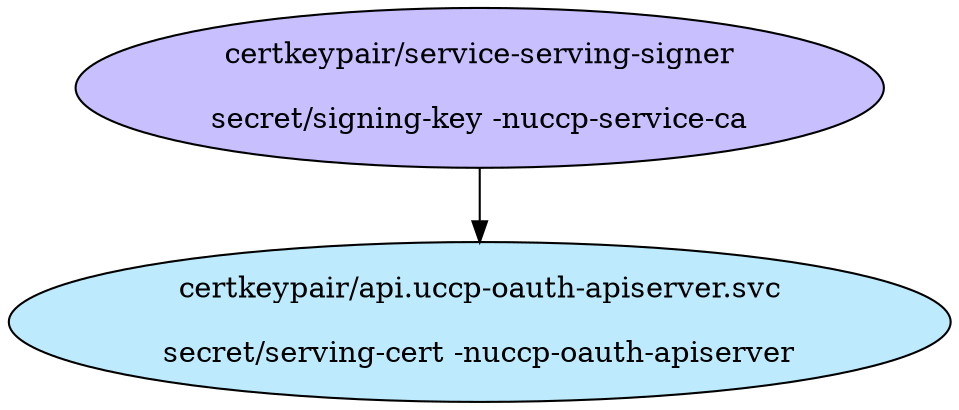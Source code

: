 digraph "Local Certificate" {
  // Node definitions.
  1 [
    label="certkeypair/service-serving-signer\n\nsecret/signing-key -nuccp-service-ca\n"
    style=filled
    fillcolor="#c7bfff"
  ];
  46 [
    label="certkeypair/api.uccp-oauth-apiserver.svc\n\nsecret/serving-cert -nuccp-oauth-apiserver\n"
    style=filled
    fillcolor="#bdebfd"
  ];

  // Edge definitions.
  1 -> 46;
}